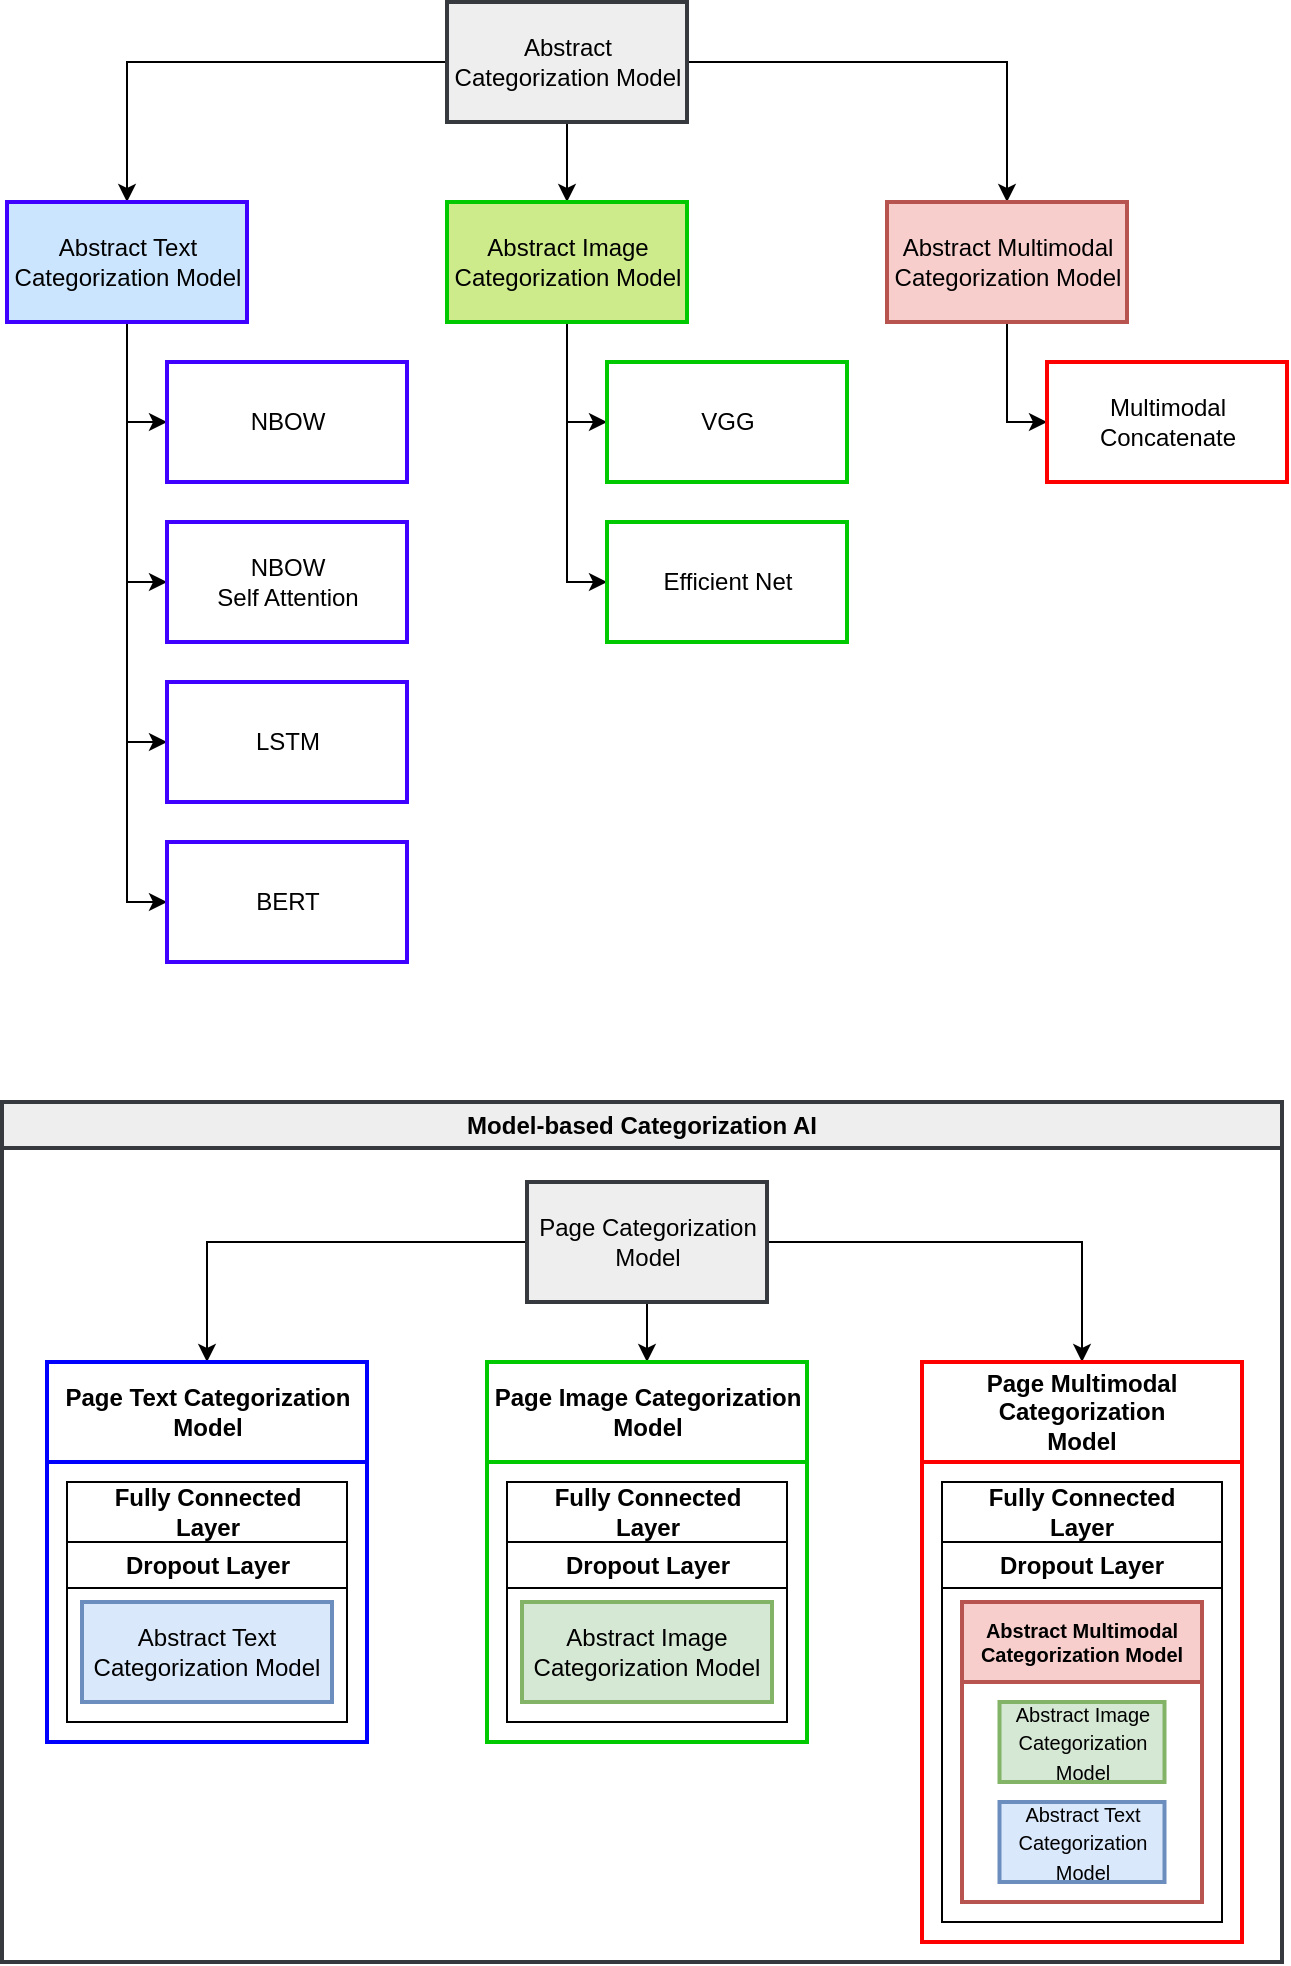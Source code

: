 <mxfile version="21.0.8" type="device"><diagram name="Page-1" id="3lXvllRgJYYFc5CrxJZB"><mxGraphModel dx="1658" dy="857" grid="1" gridSize="10" guides="1" tooltips="1" connect="1" arrows="1" fold="1" page="1" pageScale="1" pageWidth="850" pageHeight="1100" math="0" shadow="0"><root><mxCell id="0"/><mxCell id="1" parent="0"/><mxCell id="srP4s41hYRvE5f-kFkxZ-3" style="edgeStyle=orthogonalEdgeStyle;rounded=0;orthogonalLoop=1;jettySize=auto;html=1;entryX=0.5;entryY=0;entryDx=0;entryDy=0;" parent="1" source="srP4s41hYRvE5f-kFkxZ-1" target="srP4s41hYRvE5f-kFkxZ-4" edge="1"><mxGeometry relative="1" as="geometry"><mxPoint x="92.5" y="170" as="targetPoint"/></mxGeometry></mxCell><mxCell id="srP4s41hYRvE5f-kFkxZ-7" value="" style="edgeStyle=orthogonalEdgeStyle;rounded=0;orthogonalLoop=1;jettySize=auto;html=1;" parent="1" source="srP4s41hYRvE5f-kFkxZ-1" target="srP4s41hYRvE5f-kFkxZ-6" edge="1"><mxGeometry relative="1" as="geometry"/></mxCell><mxCell id="srP4s41hYRvE5f-kFkxZ-9" value="" style="edgeStyle=orthogonalEdgeStyle;rounded=0;orthogonalLoop=1;jettySize=auto;html=1;" parent="1" source="srP4s41hYRvE5f-kFkxZ-1" target="srP4s41hYRvE5f-kFkxZ-8" edge="1"><mxGeometry relative="1" as="geometry"/></mxCell><mxCell id="srP4s41hYRvE5f-kFkxZ-1" value="Abstract Categorization Model" style="rounded=0;whiteSpace=wrap;html=1;strokeWidth=2;fillColor=#eeeeee;strokeColor=#36393d;" parent="1" vertex="1"><mxGeometry x="302.5" y="20" width="120" height="60" as="geometry"/></mxCell><mxCell id="srP4s41hYRvE5f-kFkxZ-27" value="" style="edgeStyle=orthogonalEdgeStyle;rounded=0;orthogonalLoop=1;jettySize=auto;html=1;entryX=0;entryY=0.5;entryDx=0;entryDy=0;" parent="1" source="srP4s41hYRvE5f-kFkxZ-4" target="srP4s41hYRvE5f-kFkxZ-26" edge="1"><mxGeometry relative="1" as="geometry"/></mxCell><mxCell id="srP4s41hYRvE5f-kFkxZ-28" style="edgeStyle=orthogonalEdgeStyle;rounded=0;orthogonalLoop=1;jettySize=auto;html=1;entryX=0;entryY=0.5;entryDx=0;entryDy=0;" parent="1" source="srP4s41hYRvE5f-kFkxZ-4" target="srP4s41hYRvE5f-kFkxZ-29" edge="1"><mxGeometry relative="1" as="geometry"><mxPoint x="142.5" y="330" as="targetPoint"/></mxGeometry></mxCell><mxCell id="srP4s41hYRvE5f-kFkxZ-30" style="edgeStyle=orthogonalEdgeStyle;rounded=0;orthogonalLoop=1;jettySize=auto;html=1;entryX=0;entryY=0.5;entryDx=0;entryDy=0;" parent="1" source="srP4s41hYRvE5f-kFkxZ-4" target="srP4s41hYRvE5f-kFkxZ-31" edge="1"><mxGeometry relative="1" as="geometry"><mxPoint x="142.5" y="390" as="targetPoint"/></mxGeometry></mxCell><mxCell id="srP4s41hYRvE5f-kFkxZ-32" style="edgeStyle=orthogonalEdgeStyle;rounded=0;orthogonalLoop=1;jettySize=auto;html=1;entryX=0;entryY=0.5;entryDx=0;entryDy=0;" parent="1" source="srP4s41hYRvE5f-kFkxZ-4" target="srP4s41hYRvE5f-kFkxZ-33" edge="1"><mxGeometry relative="1" as="geometry"><mxPoint x="142.5" y="460" as="targetPoint"/></mxGeometry></mxCell><mxCell id="srP4s41hYRvE5f-kFkxZ-4" value="Abstract Text Categorization Model" style="rounded=0;whiteSpace=wrap;html=1;strokeColor=#3F00FF;strokeWidth=2;fillColor=#cce5ff;" parent="1" vertex="1"><mxGeometry x="82.5" y="120" width="120" height="60" as="geometry"/></mxCell><mxCell id="srP4s41hYRvE5f-kFkxZ-23" value="" style="edgeStyle=orthogonalEdgeStyle;rounded=0;orthogonalLoop=1;jettySize=auto;html=1;entryX=0;entryY=0.5;entryDx=0;entryDy=0;" parent="1" source="srP4s41hYRvE5f-kFkxZ-6" target="srP4s41hYRvE5f-kFkxZ-21" edge="1"><mxGeometry relative="1" as="geometry"/></mxCell><mxCell id="srP4s41hYRvE5f-kFkxZ-24" style="edgeStyle=orthogonalEdgeStyle;rounded=0;orthogonalLoop=1;jettySize=auto;html=1;entryX=0;entryY=0.5;entryDx=0;entryDy=0;" parent="1" source="srP4s41hYRvE5f-kFkxZ-6" target="srP4s41hYRvE5f-kFkxZ-25" edge="1"><mxGeometry relative="1" as="geometry"><mxPoint x="402.5" y="320" as="targetPoint"/></mxGeometry></mxCell><mxCell id="srP4s41hYRvE5f-kFkxZ-6" value="Abstract Image Categorization Model" style="rounded=0;whiteSpace=wrap;html=1;fillColor=#cdeb8b;strokeColor=#00C900;strokeWidth=2;" parent="1" vertex="1"><mxGeometry x="302.5" y="120" width="120" height="60" as="geometry"/></mxCell><mxCell id="srP4s41hYRvE5f-kFkxZ-20" value="" style="edgeStyle=orthogonalEdgeStyle;rounded=0;orthogonalLoop=1;jettySize=auto;html=1;entryX=0;entryY=0.5;entryDx=0;entryDy=0;" parent="1" source="srP4s41hYRvE5f-kFkxZ-8" target="srP4s41hYRvE5f-kFkxZ-19" edge="1"><mxGeometry relative="1" as="geometry"/></mxCell><mxCell id="srP4s41hYRvE5f-kFkxZ-8" value="Abstract Multimodal Categorization Model" style="rounded=0;whiteSpace=wrap;html=1;strokeColor=#b85450;strokeWidth=2;fillColor=#f8cecc;" parent="1" vertex="1"><mxGeometry x="522.5" y="120" width="120" height="60" as="geometry"/></mxCell><mxCell id="srP4s41hYRvE5f-kFkxZ-14" value="" style="edgeStyle=orthogonalEdgeStyle;rounded=0;orthogonalLoop=1;jettySize=auto;html=1;entryX=0.5;entryY=0;entryDx=0;entryDy=0;" parent="1" source="srP4s41hYRvE5f-kFkxZ-10" target="srP4s41hYRvE5f-kFkxZ-36" edge="1"><mxGeometry relative="1" as="geometry"><mxPoint x="182.5" y="710" as="targetPoint"/></mxGeometry></mxCell><mxCell id="srP4s41hYRvE5f-kFkxZ-16" value="" style="edgeStyle=orthogonalEdgeStyle;rounded=0;orthogonalLoop=1;jettySize=auto;html=1;entryX=0.5;entryY=0;entryDx=0;entryDy=0;" parent="1" source="srP4s41hYRvE5f-kFkxZ-10" edge="1"><mxGeometry relative="1" as="geometry"><mxPoint x="402.5" y="700" as="targetPoint"/></mxGeometry></mxCell><mxCell id="srP4s41hYRvE5f-kFkxZ-18" value="" style="edgeStyle=orthogonalEdgeStyle;rounded=0;orthogonalLoop=1;jettySize=auto;html=1;entryX=0.5;entryY=0;entryDx=0;entryDy=0;" parent="1" source="srP4s41hYRvE5f-kFkxZ-10" target="srP4s41hYRvE5f-kFkxZ-54" edge="1"><mxGeometry relative="1" as="geometry"><mxPoint x="622.5" y="700" as="targetPoint"/></mxGeometry></mxCell><mxCell id="srP4s41hYRvE5f-kFkxZ-10" value="Page Categorization Model" style="rounded=0;whiteSpace=wrap;html=1;fillColor=#eeeeee;strokeColor=#36393d;strokeWidth=2;" parent="1" vertex="1"><mxGeometry x="342.5" y="610" width="120" height="60" as="geometry"/></mxCell><mxCell id="srP4s41hYRvE5f-kFkxZ-19" value="Multimodal Concatenate" style="rounded=0;whiteSpace=wrap;html=1;strokeColor=#FF0000;strokeWidth=2;" parent="1" vertex="1"><mxGeometry x="602.5" y="200" width="120" height="60" as="geometry"/></mxCell><mxCell id="srP4s41hYRvE5f-kFkxZ-21" value="Efficient Net" style="rounded=0;whiteSpace=wrap;html=1;strokeColor=#00C900;strokeWidth=2;" parent="1" vertex="1"><mxGeometry x="382.5" y="280" width="120" height="60" as="geometry"/></mxCell><mxCell id="srP4s41hYRvE5f-kFkxZ-25" value="VGG" style="rounded=0;whiteSpace=wrap;html=1;strokeWidth=2;strokeColor=#00C900;" parent="1" vertex="1"><mxGeometry x="382.5" y="200" width="120" height="60" as="geometry"/></mxCell><mxCell id="srP4s41hYRvE5f-kFkxZ-26" value="NBOW" style="rounded=0;whiteSpace=wrap;html=1;strokeColor=#3F00FF;strokeWidth=2;" parent="1" vertex="1"><mxGeometry x="162.5" y="200" width="120" height="60" as="geometry"/></mxCell><mxCell id="srP4s41hYRvE5f-kFkxZ-29" value="NBOW&lt;br&gt;Self Attention" style="rounded=0;whiteSpace=wrap;html=1;strokeColor=#3F00FF;strokeWidth=2;" parent="1" vertex="1"><mxGeometry x="162.5" y="280" width="120" height="60" as="geometry"/></mxCell><mxCell id="srP4s41hYRvE5f-kFkxZ-31" value="LSTM" style="rounded=0;whiteSpace=wrap;html=1;strokeWidth=2;strokeColor=#3F00FF;" parent="1" vertex="1"><mxGeometry x="162.5" y="360" width="120" height="60" as="geometry"/></mxCell><mxCell id="srP4s41hYRvE5f-kFkxZ-33" value="&lt;div&gt;BERT&lt;/div&gt;" style="rounded=0;whiteSpace=wrap;html=1;strokeColor=#3F00FF;strokeWidth=2;" parent="1" vertex="1"><mxGeometry x="162.5" y="440" width="120" height="60" as="geometry"/></mxCell><mxCell id="srP4s41hYRvE5f-kFkxZ-40" value="Dropout Layer" style="swimlane;whiteSpace=wrap;html=1;" parent="1" vertex="1"><mxGeometry x="112.5" y="790" width="140" height="90" as="geometry"/></mxCell><mxCell id="srP4s41hYRvE5f-kFkxZ-36" value="Page Text Categorization&lt;br&gt;Model" style="swimlane;whiteSpace=wrap;html=1;startSize=50;strokeColor=#0000FF;strokeWidth=2;" parent="srP4s41hYRvE5f-kFkxZ-40" vertex="1"><mxGeometry x="-10" y="-90" width="160" height="190" as="geometry"/></mxCell><mxCell id="srP4s41hYRvE5f-kFkxZ-41" value="Fully Connected&lt;br&gt;Layer" style="swimlane;whiteSpace=wrap;html=1;startSize=30;" parent="srP4s41hYRvE5f-kFkxZ-36" vertex="1"><mxGeometry x="10" y="60" width="140" height="120" as="geometry"/></mxCell><mxCell id="srP4s41hYRvE5f-kFkxZ-39" value="Abstract Text Categorization Model" style="rounded=0;whiteSpace=wrap;html=1;fillColor=#dae8fc;strokeColor=#6c8ebf;strokeWidth=2;" parent="srP4s41hYRvE5f-kFkxZ-41" vertex="1"><mxGeometry x="7.5" y="60" width="125" height="50" as="geometry"/></mxCell><mxCell id="srP4s41hYRvE5f-kFkxZ-48" value="Dropout Layer" style="swimlane;whiteSpace=wrap;html=1;" parent="1" vertex="1"><mxGeometry x="332.5" y="790" width="140" height="90" as="geometry"/></mxCell><mxCell id="srP4s41hYRvE5f-kFkxZ-49" value="Page Image Categorization&lt;br&gt;Model" style="swimlane;whiteSpace=wrap;html=1;startSize=50;strokeColor=#00C900;strokeWidth=2;" parent="srP4s41hYRvE5f-kFkxZ-48" vertex="1"><mxGeometry x="-10" y="-90" width="160" height="190" as="geometry"/></mxCell><mxCell id="srP4s41hYRvE5f-kFkxZ-50" value="Fully Connected&lt;br&gt;Layer" style="swimlane;whiteSpace=wrap;html=1;startSize=30;" parent="srP4s41hYRvE5f-kFkxZ-49" vertex="1"><mxGeometry x="10" y="60" width="140" height="120" as="geometry"/></mxCell><mxCell id="srP4s41hYRvE5f-kFkxZ-51" value="Abstract Image Categorization Model" style="rounded=0;whiteSpace=wrap;html=1;fillColor=#d5e8d4;strokeColor=#82b366;strokeWidth=2;" parent="srP4s41hYRvE5f-kFkxZ-50" vertex="1"><mxGeometry x="7.5" y="60" width="125" height="50" as="geometry"/></mxCell><mxCell id="srP4s41hYRvE5f-kFkxZ-52" value="Model-based Categorization AI" style="swimlane;whiteSpace=wrap;html=1;fillColor=#eeeeee;strokeColor=#36393d;strokeWidth=2;" parent="1" vertex="1"><mxGeometry x="80" y="570" width="640" height="430" as="geometry"/></mxCell><mxCell id="srP4s41hYRvE5f-kFkxZ-54" value="Page Multimodal Categorization&lt;br&gt;Model" style="swimlane;whiteSpace=wrap;html=1;startSize=50;strokeColor=#FF0000;strokeWidth=2;" parent="srP4s41hYRvE5f-kFkxZ-52" vertex="1"><mxGeometry x="460" y="130" width="160" height="290" as="geometry"/></mxCell><mxCell id="srP4s41hYRvE5f-kFkxZ-55" value="Fully Connected&lt;br&gt;Layer" style="swimlane;whiteSpace=wrap;html=1;startSize=30;" parent="srP4s41hYRvE5f-kFkxZ-54" vertex="1"><mxGeometry x="10" y="60" width="140" height="220" as="geometry"/></mxCell><mxCell id="srP4s41hYRvE5f-kFkxZ-53" value="Dropout Layer" style="swimlane;whiteSpace=wrap;html=1;" parent="srP4s41hYRvE5f-kFkxZ-55" vertex="1"><mxGeometry y="30" width="140" height="190" as="geometry"/></mxCell><mxCell id="srP4s41hYRvE5f-kFkxZ-59" value="Abstract Multimodal Categorization Model" style="swimlane;whiteSpace=wrap;html=1;fontSize=10;startSize=40;fillColor=#f8cecc;strokeColor=#b85450;strokeWidth=2;" parent="srP4s41hYRvE5f-kFkxZ-53" vertex="1"><mxGeometry x="10" y="30" width="120" height="150" as="geometry"/></mxCell><mxCell id="srP4s41hYRvE5f-kFkxZ-57" value="&lt;font style=&quot;font-size: 10px;&quot;&gt;Abstract Text Categorization Model&lt;/font&gt;" style="rounded=0;whiteSpace=wrap;html=1;fillColor=#dae8fc;strokeColor=#6c8ebf;strokeWidth=2;" parent="srP4s41hYRvE5f-kFkxZ-59" vertex="1"><mxGeometry x="18.75" y="100" width="82.5" height="40" as="geometry"/></mxCell><mxCell id="srP4s41hYRvE5f-kFkxZ-56" value="&lt;font style=&quot;font-size: 10px;&quot;&gt;Abstract Image Categorization Model&lt;/font&gt;" style="rounded=0;whiteSpace=wrap;html=1;fillColor=#d5e8d4;strokeColor=#82b366;strokeWidth=2;" parent="srP4s41hYRvE5f-kFkxZ-59" vertex="1"><mxGeometry x="18.75" y="50" width="82.5" height="40" as="geometry"/></mxCell></root></mxGraphModel></diagram></mxfile>